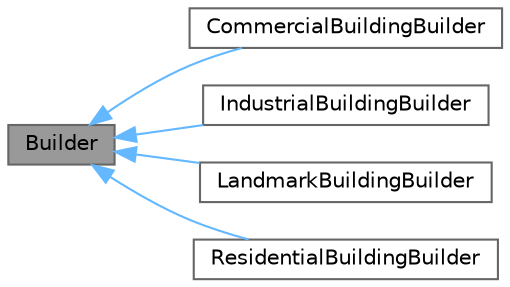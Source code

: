 digraph "Builder"
{
 // LATEX_PDF_SIZE
  bgcolor="transparent";
  edge [fontname=Helvetica,fontsize=10,labelfontname=Helvetica,labelfontsize=10];
  node [fontname=Helvetica,fontsize=10,shape=box,height=0.2,width=0.4];
  rankdir="LR";
  Node1 [id="Node000001",label="Builder",height=0.2,width=0.4,color="gray40", fillcolor="grey60", style="filled", fontcolor="black",tooltip="Base class for all builders."];
  Node1 -> Node2 [id="edge1_Node000001_Node000002",dir="back",color="steelblue1",style="solid",tooltip=" "];
  Node2 [id="Node000002",label="CommercialBuildingBuilder",height=0.2,width=0.4,color="gray40", fillcolor="white", style="filled",URL="$classCommercialBuildingBuilder.html",tooltip="Builder class for constructing CommercialBuilding objects."];
  Node1 -> Node3 [id="edge2_Node000001_Node000003",dir="back",color="steelblue1",style="solid",tooltip=" "];
  Node3 [id="Node000003",label="IndustrialBuildingBuilder",height=0.2,width=0.4,color="gray40", fillcolor="white", style="filled",URL="$classIndustrialBuildingBuilder.html",tooltip="Builder class for constructing IndustrialBuilding objects."];
  Node1 -> Node4 [id="edge3_Node000001_Node000004",dir="back",color="steelblue1",style="solid",tooltip=" "];
  Node4 [id="Node000004",label="LandmarkBuildingBuilder",height=0.2,width=0.4,color="gray40", fillcolor="white", style="filled",URL="$classLandmarkBuildingBuilder.html",tooltip="Builder class for constructing LandmarkBuilding objects."];
  Node1 -> Node5 [id="edge4_Node000001_Node000005",dir="back",color="steelblue1",style="solid",tooltip=" "];
  Node5 [id="Node000005",label="ResidentialBuildingBuilder",height=0.2,width=0.4,color="gray40", fillcolor="white", style="filled",URL="$classResidentialBuildingBuilder.html",tooltip="Builder class for constructing ResidentialBuilding objects."];
}
